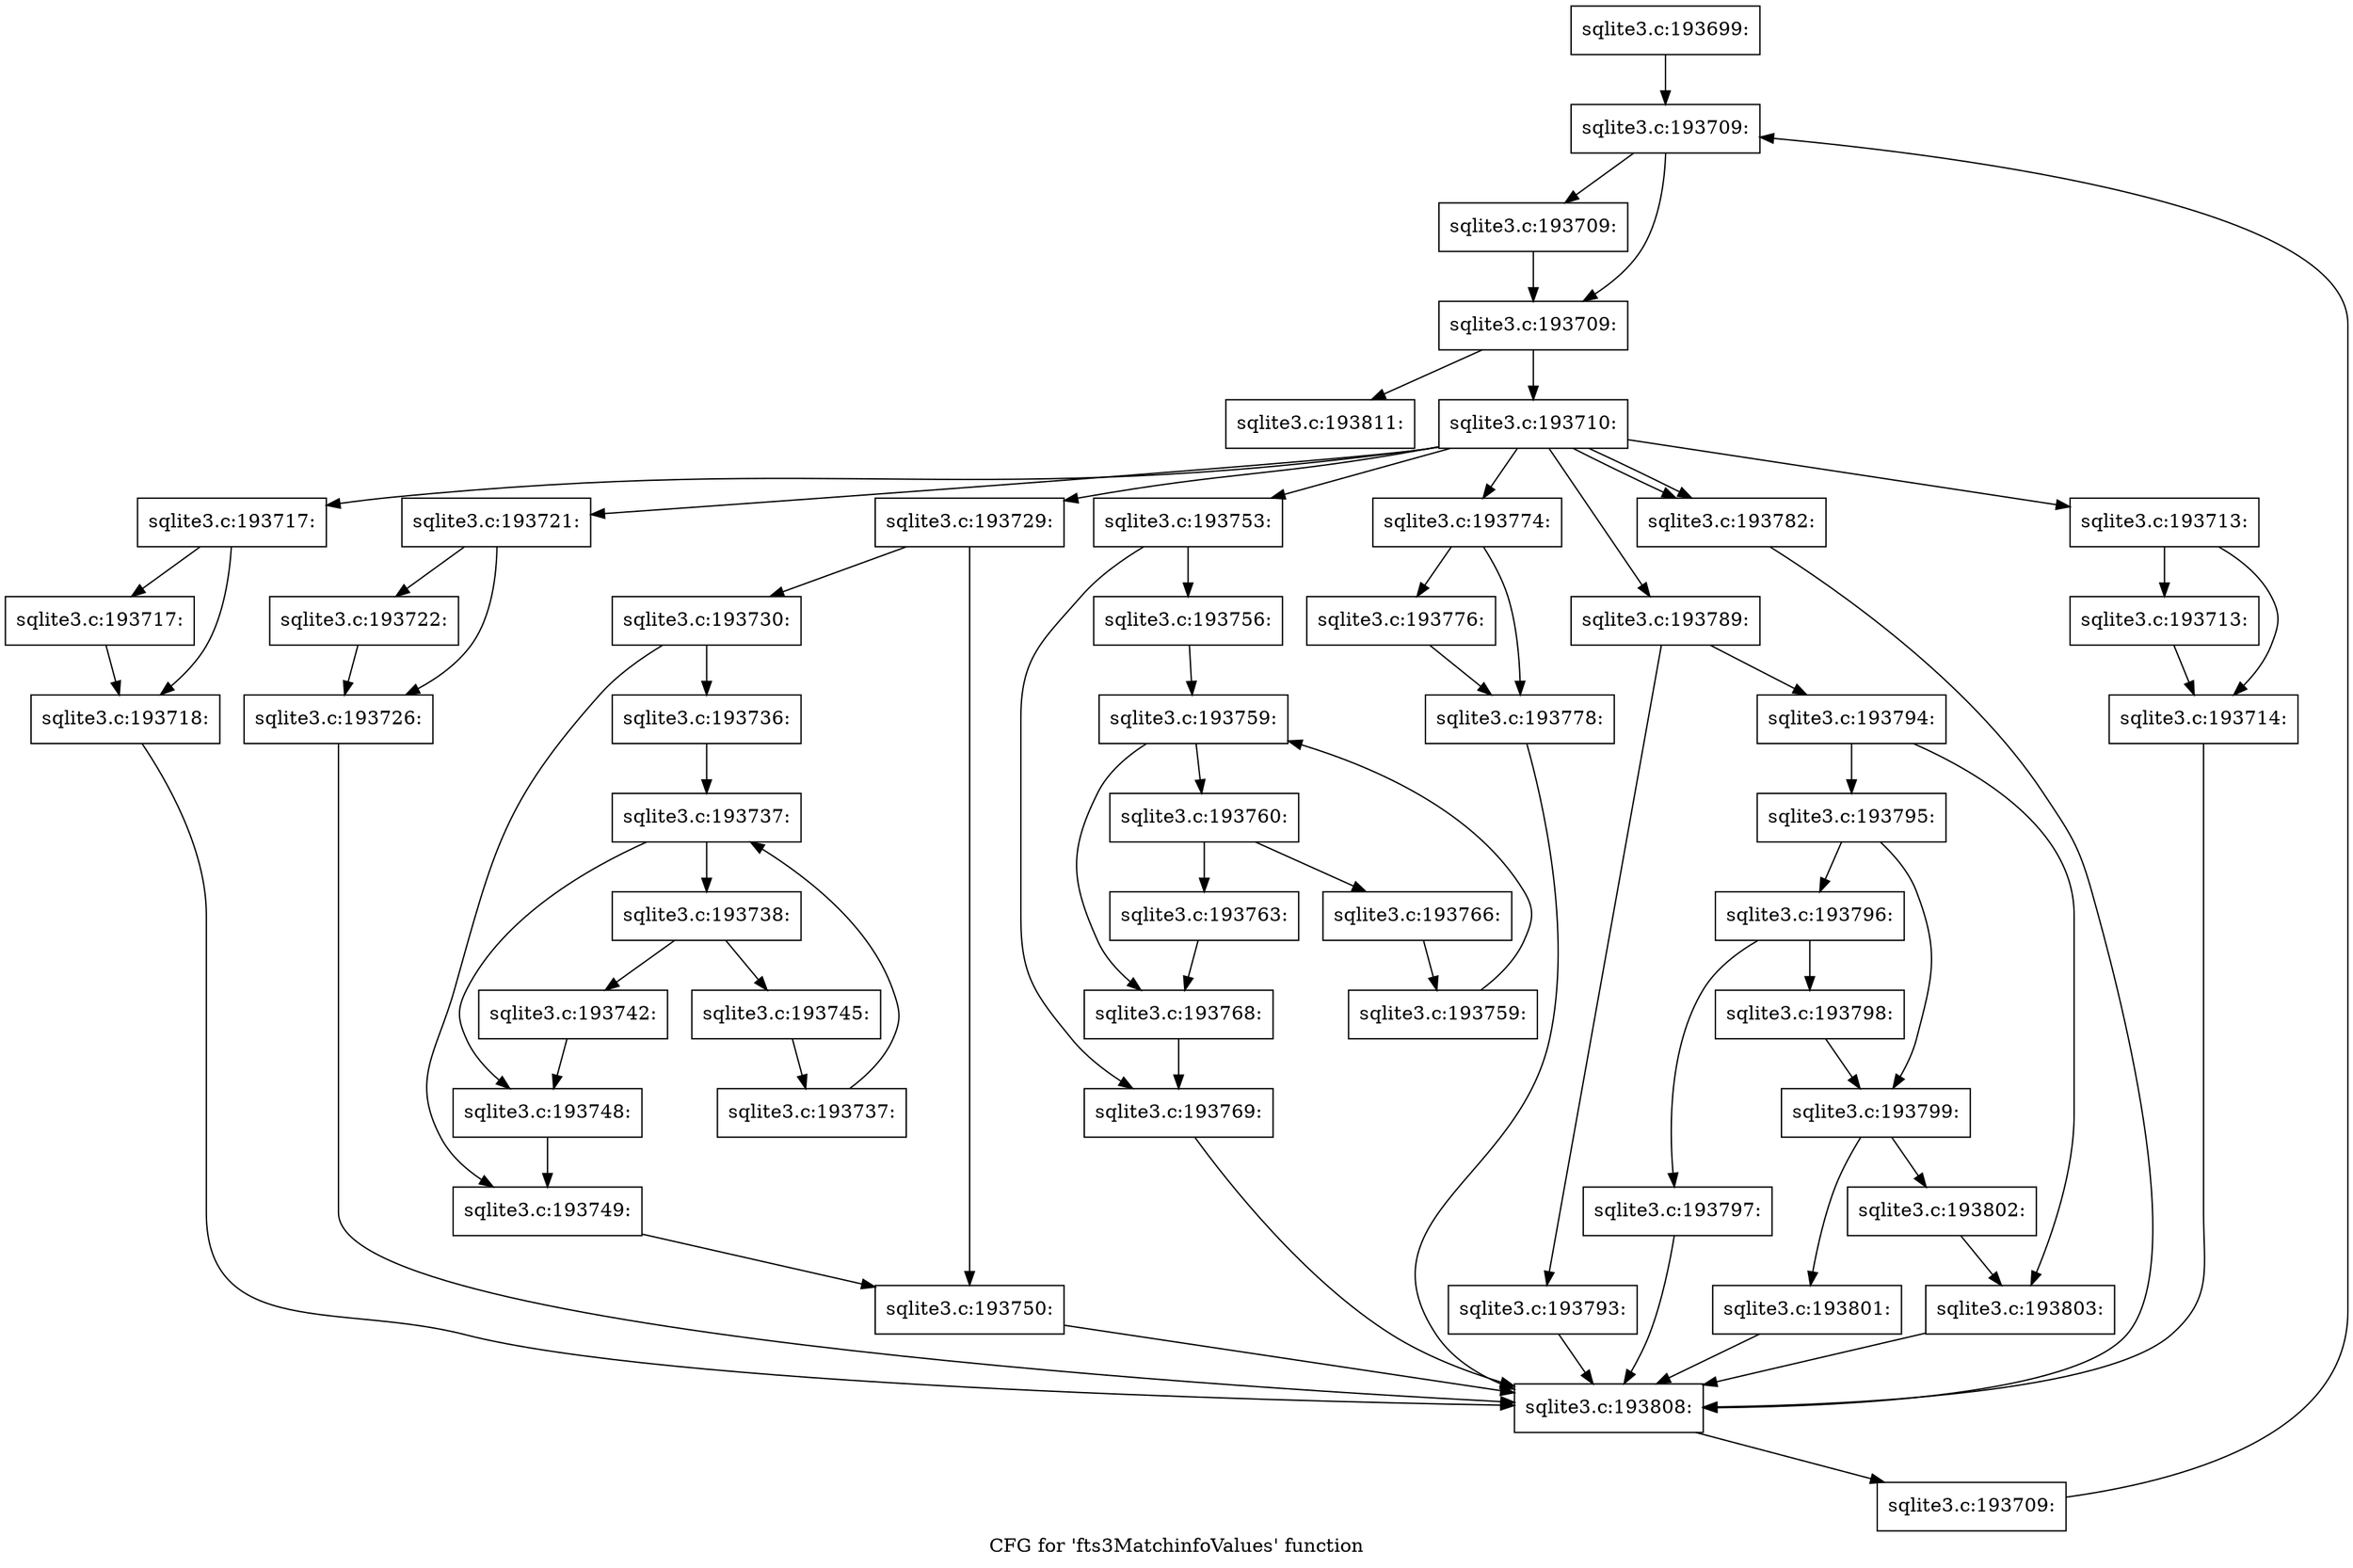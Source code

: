 digraph "CFG for 'fts3MatchinfoValues' function" {
	label="CFG for 'fts3MatchinfoValues' function";

	Node0x55c0fb352b00 [shape=record,label="{sqlite3.c:193699:}"];
	Node0x55c0fb352b00 -> Node0x55c0fb357cd0;
	Node0x55c0fb357cd0 [shape=record,label="{sqlite3.c:193709:}"];
	Node0x55c0fb357cd0 -> Node0x55c0fb357fc0;
	Node0x55c0fb357cd0 -> Node0x55c0fb357f70;
	Node0x55c0fb357fc0 [shape=record,label="{sqlite3.c:193709:}"];
	Node0x55c0fb357fc0 -> Node0x55c0fb357f70;
	Node0x55c0fb357f70 [shape=record,label="{sqlite3.c:193709:}"];
	Node0x55c0fb357f70 -> Node0x55c0fb357ef0;
	Node0x55c0fb357f70 -> Node0x55c0fb357b20;
	Node0x55c0fb357ef0 [shape=record,label="{sqlite3.c:193710:}"];
	Node0x55c0fb357ef0 -> Node0x55c0fb359140;
	Node0x55c0fb357ef0 -> Node0x55c0fb359520;
	Node0x55c0fb357ef0 -> Node0x55c0fb359f30;
	Node0x55c0fb357ef0 -> Node0x55c0fb35a940;
	Node0x55c0fb357ef0 -> Node0x55c0f528c070;
	Node0x55c0fb357ef0 -> Node0x55c0fb360010;
	Node0x55c0fb357ef0 -> Node0x55c0fb364280;
	Node0x55c0fb357ef0 -> Node0x55c0f528c9d0;
	Node0x55c0fb357ef0 -> Node0x55c0f528c9d0;
	Node0x55c0fb359520 [shape=record,label="{sqlite3.c:193713:}"];
	Node0x55c0fb359520 -> Node0x55c0fb359610;
	Node0x55c0fb359520 -> Node0x55c0fb359660;
	Node0x55c0fb359610 [shape=record,label="{sqlite3.c:193713:}"];
	Node0x55c0fb359610 -> Node0x55c0fb359660;
	Node0x55c0fb359660 [shape=record,label="{sqlite3.c:193714:}"];
	Node0x55c0fb359660 -> Node0x55c0fb358dc0;
	Node0x55c0fb359f30 [shape=record,label="{sqlite3.c:193717:}"];
	Node0x55c0fb359f30 -> Node0x55c0fb35a020;
	Node0x55c0fb359f30 -> Node0x55c0fb35a070;
	Node0x55c0fb35a020 [shape=record,label="{sqlite3.c:193717:}"];
	Node0x55c0fb35a020 -> Node0x55c0fb35a070;
	Node0x55c0fb35a070 [shape=record,label="{sqlite3.c:193718:}"];
	Node0x55c0fb35a070 -> Node0x55c0fb358dc0;
	Node0x55c0fb35a940 [shape=record,label="{sqlite3.c:193721:}"];
	Node0x55c0fb35a940 -> Node0x55c0fb35aa30;
	Node0x55c0fb35a940 -> Node0x55c0fb35aa80;
	Node0x55c0fb35aa30 [shape=record,label="{sqlite3.c:193722:}"];
	Node0x55c0fb35aa30 -> Node0x55c0fb35aa80;
	Node0x55c0fb35aa80 [shape=record,label="{sqlite3.c:193726:}"];
	Node0x55c0fb35aa80 -> Node0x55c0fb358dc0;
	Node0x55c0f528c070 [shape=record,label="{sqlite3.c:193729:}"];
	Node0x55c0f528c070 -> Node0x55c0fb35b8f0;
	Node0x55c0f528c070 -> Node0x55c0fb35bf40;
	Node0x55c0fb35b8f0 [shape=record,label="{sqlite3.c:193730:}"];
	Node0x55c0fb35b8f0 -> Node0x55c0fb35cb30;
	Node0x55c0fb35b8f0 -> Node0x55c0fb35ccb0;
	Node0x55c0fb35cb30 [shape=record,label="{sqlite3.c:193736:}"];
	Node0x55c0fb35cb30 -> Node0x55c0fb35d410;
	Node0x55c0fb35d410 [shape=record,label="{sqlite3.c:193737:}"];
	Node0x55c0fb35d410 -> Node0x55c0fb35d630;
	Node0x55c0fb35d410 -> Node0x55c0fb35d260;
	Node0x55c0fb35d630 [shape=record,label="{sqlite3.c:193738:}"];
	Node0x55c0fb35d630 -> Node0x55c0fb35e5e0;
	Node0x55c0fb35d630 -> Node0x55c0fb35e630;
	Node0x55c0fb35e5e0 [shape=record,label="{sqlite3.c:193742:}"];
	Node0x55c0fb35e5e0 -> Node0x55c0fb35d260;
	Node0x55c0fb35e630 [shape=record,label="{sqlite3.c:193745:}"];
	Node0x55c0fb35e630 -> Node0x55c0fb35d5a0;
	Node0x55c0fb35d5a0 [shape=record,label="{sqlite3.c:193737:}"];
	Node0x55c0fb35d5a0 -> Node0x55c0fb35d410;
	Node0x55c0fb35d260 [shape=record,label="{sqlite3.c:193748:}"];
	Node0x55c0fb35d260 -> Node0x55c0fb35ccb0;
	Node0x55c0fb35ccb0 [shape=record,label="{sqlite3.c:193749:}"];
	Node0x55c0fb35ccb0 -> Node0x55c0fb35bf40;
	Node0x55c0fb35bf40 [shape=record,label="{sqlite3.c:193750:}"];
	Node0x55c0fb35bf40 -> Node0x55c0fb358dc0;
	Node0x55c0fb360010 [shape=record,label="{sqlite3.c:193753:}"];
	Node0x55c0fb360010 -> Node0x55c0f6c7de40;
	Node0x55c0fb360010 -> Node0x55c0fb360c60;
	Node0x55c0f6c7de40 [shape=record,label="{sqlite3.c:193756:}"];
	Node0x55c0f6c7de40 -> Node0x55c0fb3620e0;
	Node0x55c0fb3620e0 [shape=record,label="{sqlite3.c:193759:}"];
	Node0x55c0fb3620e0 -> Node0x55c0fb362220;
	Node0x55c0fb3620e0 -> Node0x55c0fb361f30;
	Node0x55c0fb362220 [shape=record,label="{sqlite3.c:193760:}"];
	Node0x55c0fb362220 -> Node0x55c0fb362fa0;
	Node0x55c0fb362220 -> Node0x55c0fb362ff0;
	Node0x55c0fb362fa0 [shape=record,label="{sqlite3.c:193763:}"];
	Node0x55c0fb362fa0 -> Node0x55c0fb361f30;
	Node0x55c0fb362ff0 [shape=record,label="{sqlite3.c:193766:}"];
	Node0x55c0fb362ff0 -> Node0x55c0fb362190;
	Node0x55c0fb362190 [shape=record,label="{sqlite3.c:193759:}"];
	Node0x55c0fb362190 -> Node0x55c0fb3620e0;
	Node0x55c0fb361f30 [shape=record,label="{sqlite3.c:193768:}"];
	Node0x55c0fb361f30 -> Node0x55c0fb360c60;
	Node0x55c0fb360c60 [shape=record,label="{sqlite3.c:193769:}"];
	Node0x55c0fb360c60 -> Node0x55c0fb358dc0;
	Node0x55c0fb364280 [shape=record,label="{sqlite3.c:193774:}"];
	Node0x55c0fb364280 -> Node0x55c0fb364670;
	Node0x55c0fb364280 -> Node0x55c0fb3646c0;
	Node0x55c0fb364670 [shape=record,label="{sqlite3.c:193776:}"];
	Node0x55c0fb364670 -> Node0x55c0fb3646c0;
	Node0x55c0fb3646c0 [shape=record,label="{sqlite3.c:193778:}"];
	Node0x55c0fb3646c0 -> Node0x55c0fb358dc0;
	Node0x55c0f528c9d0 [shape=record,label="{sqlite3.c:193782:}"];
	Node0x55c0f528c9d0 -> Node0x55c0fb358dc0;
	Node0x55c0fb359140 [shape=record,label="{sqlite3.c:193789:}"];
	Node0x55c0fb359140 -> Node0x55c0fb366540;
	Node0x55c0fb359140 -> Node0x55c0fb3670b0;
	Node0x55c0fb366540 [shape=record,label="{sqlite3.c:193793:}"];
	Node0x55c0fb366540 -> Node0x55c0fb358dc0;
	Node0x55c0fb3670b0 [shape=record,label="{sqlite3.c:193794:}"];
	Node0x55c0fb3670b0 -> Node0x55c0fb3673d0;
	Node0x55c0fb3670b0 -> Node0x55c0fb367420;
	Node0x55c0fb3673d0 [shape=record,label="{sqlite3.c:193795:}"];
	Node0x55c0fb3673d0 -> Node0x55c0fb3676f0;
	Node0x55c0fb3673d0 -> Node0x55c0fb367740;
	Node0x55c0fb3676f0 [shape=record,label="{sqlite3.c:193796:}"];
	Node0x55c0fb3676f0 -> Node0x55c0fb367e10;
	Node0x55c0fb3676f0 -> Node0x55c0fb367f90;
	Node0x55c0fb367e10 [shape=record,label="{sqlite3.c:193797:}"];
	Node0x55c0fb367e10 -> Node0x55c0fb358dc0;
	Node0x55c0fb367f90 [shape=record,label="{sqlite3.c:193798:}"];
	Node0x55c0fb367f90 -> Node0x55c0fb367740;
	Node0x55c0fb367740 [shape=record,label="{sqlite3.c:193799:}"];
	Node0x55c0fb367740 -> Node0x55c0f6d72dc0;
	Node0x55c0fb367740 -> Node0x55c0fb365170;
	Node0x55c0f6d72dc0 [shape=record,label="{sqlite3.c:193801:}"];
	Node0x55c0f6d72dc0 -> Node0x55c0fb358dc0;
	Node0x55c0fb365170 [shape=record,label="{sqlite3.c:193802:}"];
	Node0x55c0fb365170 -> Node0x55c0fb367420;
	Node0x55c0fb367420 [shape=record,label="{sqlite3.c:193803:}"];
	Node0x55c0fb367420 -> Node0x55c0fb358dc0;
	Node0x55c0fb358dc0 [shape=record,label="{sqlite3.c:193808:}"];
	Node0x55c0fb358dc0 -> Node0x55c0fb357e60;
	Node0x55c0fb357e60 [shape=record,label="{sqlite3.c:193709:}"];
	Node0x55c0fb357e60 -> Node0x55c0fb357cd0;
	Node0x55c0fb357b20 [shape=record,label="{sqlite3.c:193811:}"];
}

